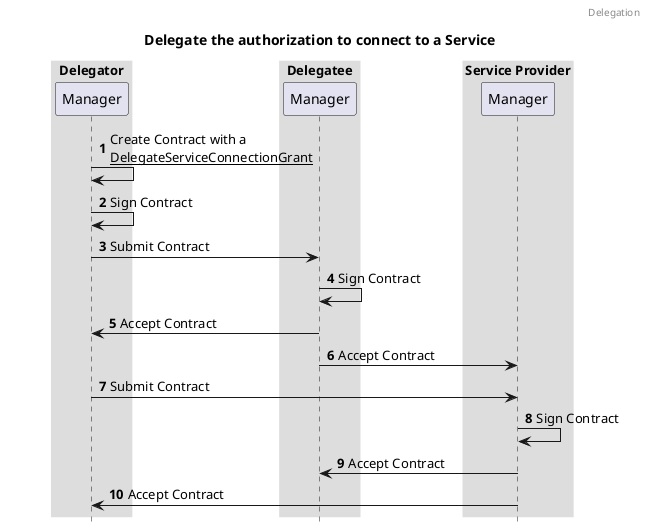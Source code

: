 @startuml

autonumber
title: Delegate the authorization to connect to a Service
header: Delegation

box "Delegator"
  participant "Manager" as managerDelegator
end box

box "Delegatee"
  participant "Manager" as managerDelegatee
end box

box "Service Provider"
  participant "Manager" as managerServiceProvider
end box

managerDelegator -> managerDelegator: Create Contract with a \n__DelegateServiceConnectionGrant__
managerDelegator -> managerDelegator: Sign Contract
managerDelegator -> managerDelegatee: Submit Contract
managerDelegatee -> managerDelegatee: Sign Contract
managerDelegatee -> managerDelegator: Accept Contract
managerDelegatee -> managerServiceProvider: Accept Contract
managerDelegator -> managerServiceProvider: Submit Contract
managerServiceProvider -> managerServiceProvider: Sign Contract
managerServiceProvider -> managerDelegatee: Accept Contract
managerServiceProvider -> managerDelegator: Accept Contract

skinparam sequenceBoxBorderColor #transparent
skinparam boxPadding 50
hide footbox
@enduml
